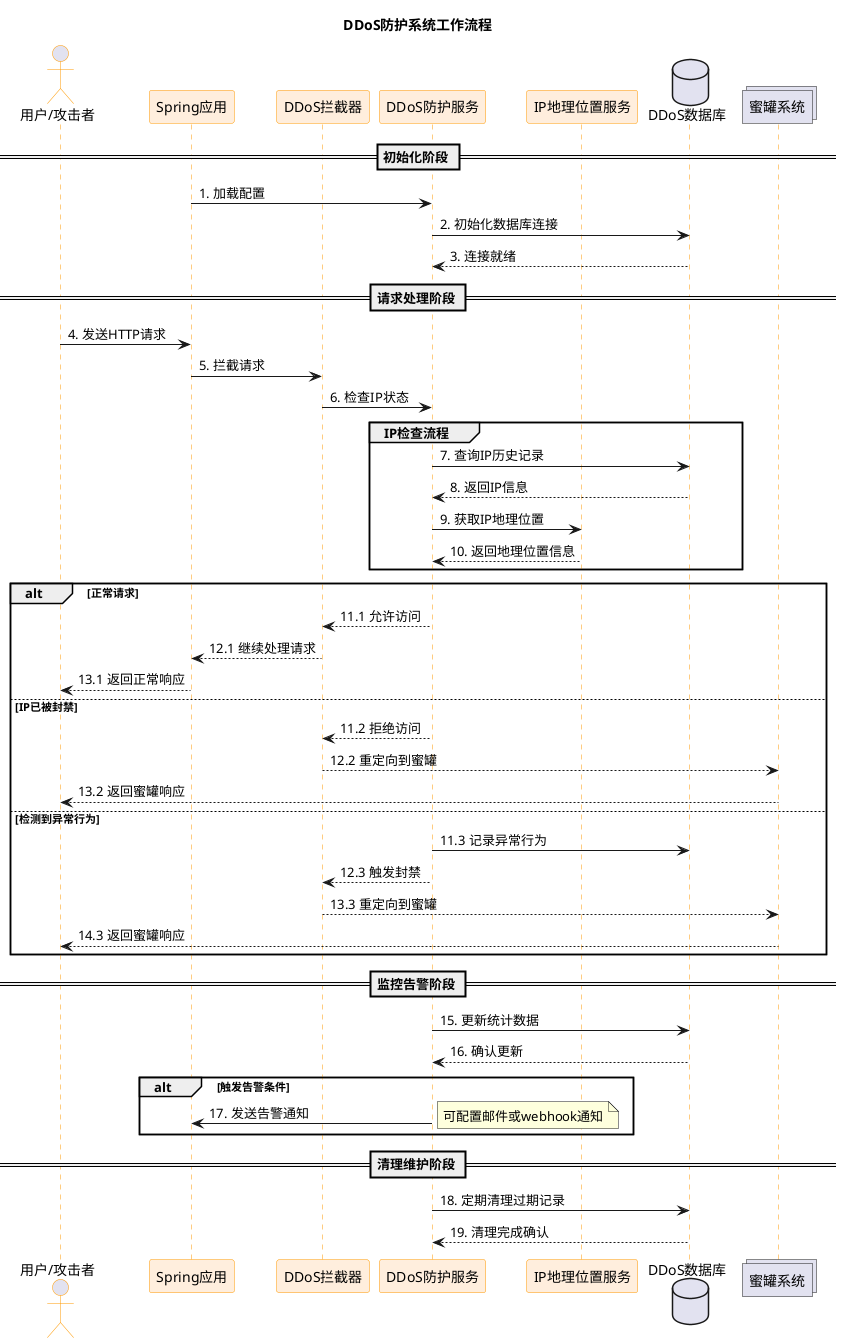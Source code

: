 @startuml DDoS防护流程图

skinparam sequence {
    ParticipantBorderColor #FF9900
    ActorBorderColor #FF9900
    LifeLineBorderColor #FF9900
    ParticipantBackgroundColor #FFEEDD
}

title DDoS防护系统工作流程

actor "用户/攻击者" as User
participant "Spring应用" as App
participant "DDoS拦截器" as Interceptor
participant "DDoS防护服务" as Service
participant "IP地理位置服务" as GeoService
database "DDoS数据库" as DB
collections "蜜罐系统" as Honeypot

== 初始化阶段 ==
App -> Service: 1. 加载配置
Service -> DB: 2. 初始化数据库连接
DB --> Service: 3. 连接就绪

== 请求处理阶段 ==
User -> App: 4. 发送HTTP请求
App -> Interceptor: 5. 拦截请求
Interceptor -> Service: 6. 检查IP状态

group IP检查流程
    Service -> DB: 7. 查询IP历史记录
    DB --> Service: 8. 返回IP信息
    Service -> GeoService: 9. 获取IP地理位置
    GeoService --> Service: 10. 返回地理位置信息
end

alt 正常请求
    Service --> Interceptor: 11.1 允许访问
    Interceptor --> App: 12.1 继续处理请求
    App --> User: 13.1 返回正常响应
else IP已被封禁
    Service --> Interceptor: 11.2 拒绝访问
    Interceptor --> Honeypot: 12.2 重定向到蜜罐
    Honeypot --> User: 13.2 返回蜜罐响应
else 检测到异常行为
    Service -> DB: 11.3 记录异常行为
    Service --> Interceptor: 12.3 触发封禁
    Interceptor --> Honeypot: 13.3 重定向到蜜罐
    Honeypot --> User: 14.3 返回蜜罐响应
end

== 监控告警阶段 ==
Service -> DB: 15. 更新统计数据
DB --> Service: 16. 确认更新

alt 触发告警条件
    Service -> App: 17. 发送告警通知
    note right: 可配置邮件或webhook通知
end

== 清理维护阶段 ==
Service -> DB: 18. 定期清理过期记录
DB --> Service: 19. 清理完成确认

@enduml